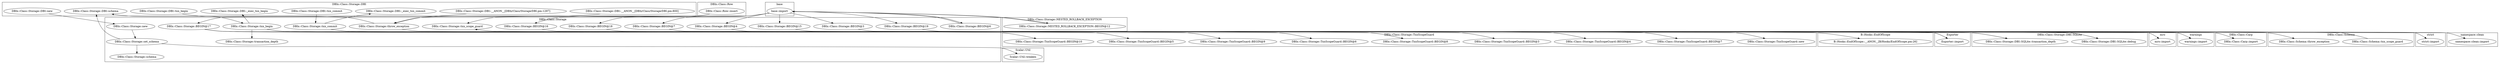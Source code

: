 digraph {
graph [overlap=false]
subgraph cluster_DBIx_Class_Carp {
	label="DBIx::Class::Carp";
	"DBIx::Class::Carp::import";
}
subgraph cluster_mro {
	label="mro";
	"mro::import";
}
subgraph cluster_DBIx_Class_Storage_TxnScopeGuard {
	label="DBIx::Class::Storage::TxnScopeGuard";
	"DBIx::Class::Storage::TxnScopeGuard::BEGIN@7";
	"DBIx::Class::Storage::TxnScopeGuard::BEGIN@4";
	"DBIx::Class::Storage::TxnScopeGuard::BEGIN@3";
	"DBIx::Class::Storage::TxnScopeGuard::BEGIN@8";
	"DBIx::Class::Storage::TxnScopeGuard::new";
	"DBIx::Class::Storage::TxnScopeGuard::BEGIN@6";
	"DBIx::Class::Storage::TxnScopeGuard::BEGIN@9";
	"DBIx::Class::Storage::TxnScopeGuard::BEGIN@5";
	"DBIx::Class::Storage::TxnScopeGuard::BEGIN@10";
}
subgraph cluster_namespace_clean {
	label="namespace::clean";
	"namespace::clean::import";
}
subgraph cluster_base {
	label="base";
	"base::import";
}
subgraph cluster_DBIx_Class_Storage {
	label="DBIx::Class::Storage";
	"DBIx::Class::Storage::BEGIN@17";
	"DBIx::Class::Storage::BEGIN@18";
	"DBIx::Class::Storage::txn_begin";
	"DBIx::Class::Storage::transaction_depth";
	"DBIx::Class::Storage::set_schema";
	"DBIx::Class::Storage::BEGIN@7";
	"DBIx::Class::Storage::BEGIN@4";
	"DBIx::Class::Storage::BEGIN@15";
	"DBIx::Class::Storage::BEGIN@16";
	"DBIx::Class::Storage::txn_scope_guard";
	"DBIx::Class::Storage::new";
	"DBIx::Class::Storage::throw_exception";
	"DBIx::Class::Storage::BEGIN@6";
	"DBIx::Class::Storage::BEGIN@3";
	"DBIx::Class::Storage::schema";
	"DBIx::Class::Storage::txn_commit";
	"DBIx::Class::Storage::BEGIN@19";
}
subgraph cluster_Exporter {
	label="Exporter";
	"Exporter::import";
}
subgraph cluster_warnings {
	label="warnings";
	"warnings::import";
}
subgraph cluster_B_Hooks_EndOfScope {
	label="B::Hooks::EndOfScope";
	"B::Hooks::EndOfScope::__ANON__[B/Hooks/EndOfScope.pm:26]";
}
subgraph cluster_DBIx_Class_Schema {
	label="DBIx::Class::Schema";
	"DBIx::Class::Schema::throw_exception";
	"DBIx::Class::Schema::txn_scope_guard";
}
subgraph cluster_Scalar_Util {
	label="Scalar::Util";
	"Scalar::Util::weaken";
}
subgraph cluster_DBIx_Class_Row {
	label="DBIx::Class::Row";
	"DBIx::Class::Row::insert";
}
subgraph cluster_DBIx_Class_Storage_NESTED_ROLLBACK_EXCEPTION {
	label="DBIx::Class::Storage::NESTED_ROLLBACK_EXCEPTION";
	"DBIx::Class::Storage::NESTED_ROLLBACK_EXCEPTION::BEGIN@12";
}
subgraph cluster_strict {
	label="strict";
	"strict::import";
}
subgraph cluster_DBIx_Class_Storage_DBI_SQLite {
	label="DBIx::Class::Storage::DBI::SQLite";
	"DBIx::Class::Storage::DBI::SQLite::debug";
	"DBIx::Class::Storage::DBI::SQLite::transaction_depth";
}
subgraph cluster_DBIx_Class_Storage_DBI {
	label="DBIx::Class::Storage::DBI";
	"DBIx::Class::Storage::DBI::_exec_txn_commit";
	"DBIx::Class::Storage::DBI::new";
	"DBIx::Class::Storage::DBI::txn_commit";
	"DBIx::Class::Storage::DBI::schema";
	"DBIx::Class::Storage::DBI::_exec_txn_begin";
	"DBIx::Class::Storage::DBI::__ANON__[DBIx/Class/Storage/DBI.pm:800]";
	"DBIx::Class::Storage::DBI::__ANON__[DBIx/Class/Storage/DBI.pm:1297]";
	"DBIx::Class::Storage::DBI::txn_begin";
}
"DBIx::Class::Storage::txn_begin" -> "DBIx::Class::Storage::DBI::_exec_txn_begin";
"base::import" -> "DBIx::Class::Storage::BEGIN@16";
"DBIx::Class::Storage::BEGIN@16" -> "Exporter::import";
"DBIx::Class::Storage::BEGIN@18" -> "Exporter::import";
"DBIx::Class::Storage::txn_scope_guard" -> "DBIx::Class::Storage::TxnScopeGuard::new";
"base::import" -> "DBIx::Class::Storage::NESTED_ROLLBACK_EXCEPTION::BEGIN@12";
"DBIx::Class::Storage::throw_exception" -> "DBIx::Class::Schema::throw_exception";
"DBIx::Class::Storage::DBI::txn_commit" -> "DBIx::Class::Storage::txn_commit";
"DBIx::Class::Storage::BEGIN@17" -> "DBIx::Class::Storage::TxnScopeGuard::BEGIN@9";
"DBIx::Class::Storage::BEGIN@17" -> "DBIx::Class::Storage::TxnScopeGuard::BEGIN@4";
"DBIx::Class::Storage::BEGIN@17" -> "B::Hooks::EndOfScope::__ANON__[B/Hooks/EndOfScope.pm:26]";
"base::import" -> "DBIx::Class::Storage::BEGIN@17";
"DBIx::Class::Storage::BEGIN@17" -> "DBIx::Class::Storage::TxnScopeGuard::BEGIN@8";
"DBIx::Class::Storage::NESTED_ROLLBACK_EXCEPTION::BEGIN@12" -> "base::import";
"DBIx::Class::Storage::BEGIN@6" -> "base::import";
"base::import" -> "DBIx::Class::Storage::BEGIN@7";
"DBIx::Class::Storage::BEGIN@4" -> "warnings::import";
"DBIx::Class::Storage::DBI::__ANON__[DBIx/Class/Storage/DBI.pm:800]" -> "DBIx::Class::Storage::throw_exception";
"DBIx::Class::Storage::DBI::__ANON__[DBIx/Class/Storage/DBI.pm:1297]" -> "DBIx::Class::Storage::throw_exception";
"DBIx::Class::Storage::DBI::new" -> "DBIx::Class::Storage::new";
"DBIx::Class::Storage::BEGIN@17" -> "DBIx::Class::Storage::TxnScopeGuard::BEGIN@5";
"DBIx::Class::Storage::txn_begin" -> "DBIx::Class::Storage::transaction_depth";
"DBIx::Class::Storage::DBI::txn_begin" -> "DBIx::Class::Storage::txn_begin";
"DBIx::Class::Storage::BEGIN@17" -> "DBIx::Class::Storage::TxnScopeGuard::BEGIN@3";
"base::import" -> "DBIx::Class::Storage::BEGIN@6";
"DBIx::Class::Storage::BEGIN@19" -> "namespace::clean::import";
"base::import" -> "DBIx::Class::Storage::BEGIN@3";
"DBIx::Class::Storage::BEGIN@3" -> "strict::import";
"DBIx::Class::Storage::txn_commit" -> "DBIx::Class::Storage::DBI::SQLite::transaction_depth";
"DBIx::Class::Storage::txn_begin" -> "DBIx::Class::Storage::DBI::SQLite::transaction_depth";
"DBIx::Class::Storage::txn_commit" -> "DBIx::Class::Storage::DBI::SQLite::debug";
"DBIx::Class::Storage::txn_begin" -> "DBIx::Class::Storage::DBI::SQLite::debug";
"DBIx::Class::Storage::new" -> "DBIx::Class::Storage::set_schema";
"DBIx::Class::Row::insert" -> "DBIx::Class::Storage::txn_scope_guard";
"DBIx::Class::Schema::txn_scope_guard" -> "DBIx::Class::Storage::txn_scope_guard";
"DBIx::Class::Storage::BEGIN@17" -> "DBIx::Class::Storage::TxnScopeGuard::BEGIN@10";
"base::import" -> "DBIx::Class::Storage::BEGIN@18";
"base::import" -> "DBIx::Class::Storage::BEGIN@4";
"DBIx::Class::Storage::set_schema" -> "DBIx::Class::Storage::schema";
"base::import" -> "DBIx::Class::Storage::BEGIN@15";
"DBIx::Class::Storage::BEGIN@15" -> "DBIx::Class::Carp::import";
"DBIx::Class::Storage::set_schema" -> "Scalar::Util::weaken";
"DBIx::Class::Storage::BEGIN@17" -> "DBIx::Class::Storage::TxnScopeGuard::BEGIN@6";
"DBIx::Class::Storage::throw_exception" -> "DBIx::Class::Storage::DBI::schema";
"DBIx::Class::Storage::set_schema" -> "DBIx::Class::Storage::DBI::schema";
"DBIx::Class::Storage::BEGIN@7" -> "mro::import";
"DBIx::Class::Storage::txn_commit" -> "DBIx::Class::Storage::DBI::_exec_txn_commit";
"DBIx::Class::Storage::BEGIN@17" -> "DBIx::Class::Storage::TxnScopeGuard::BEGIN@7";
"base::import" -> "DBIx::Class::Storage::BEGIN@19";
}
